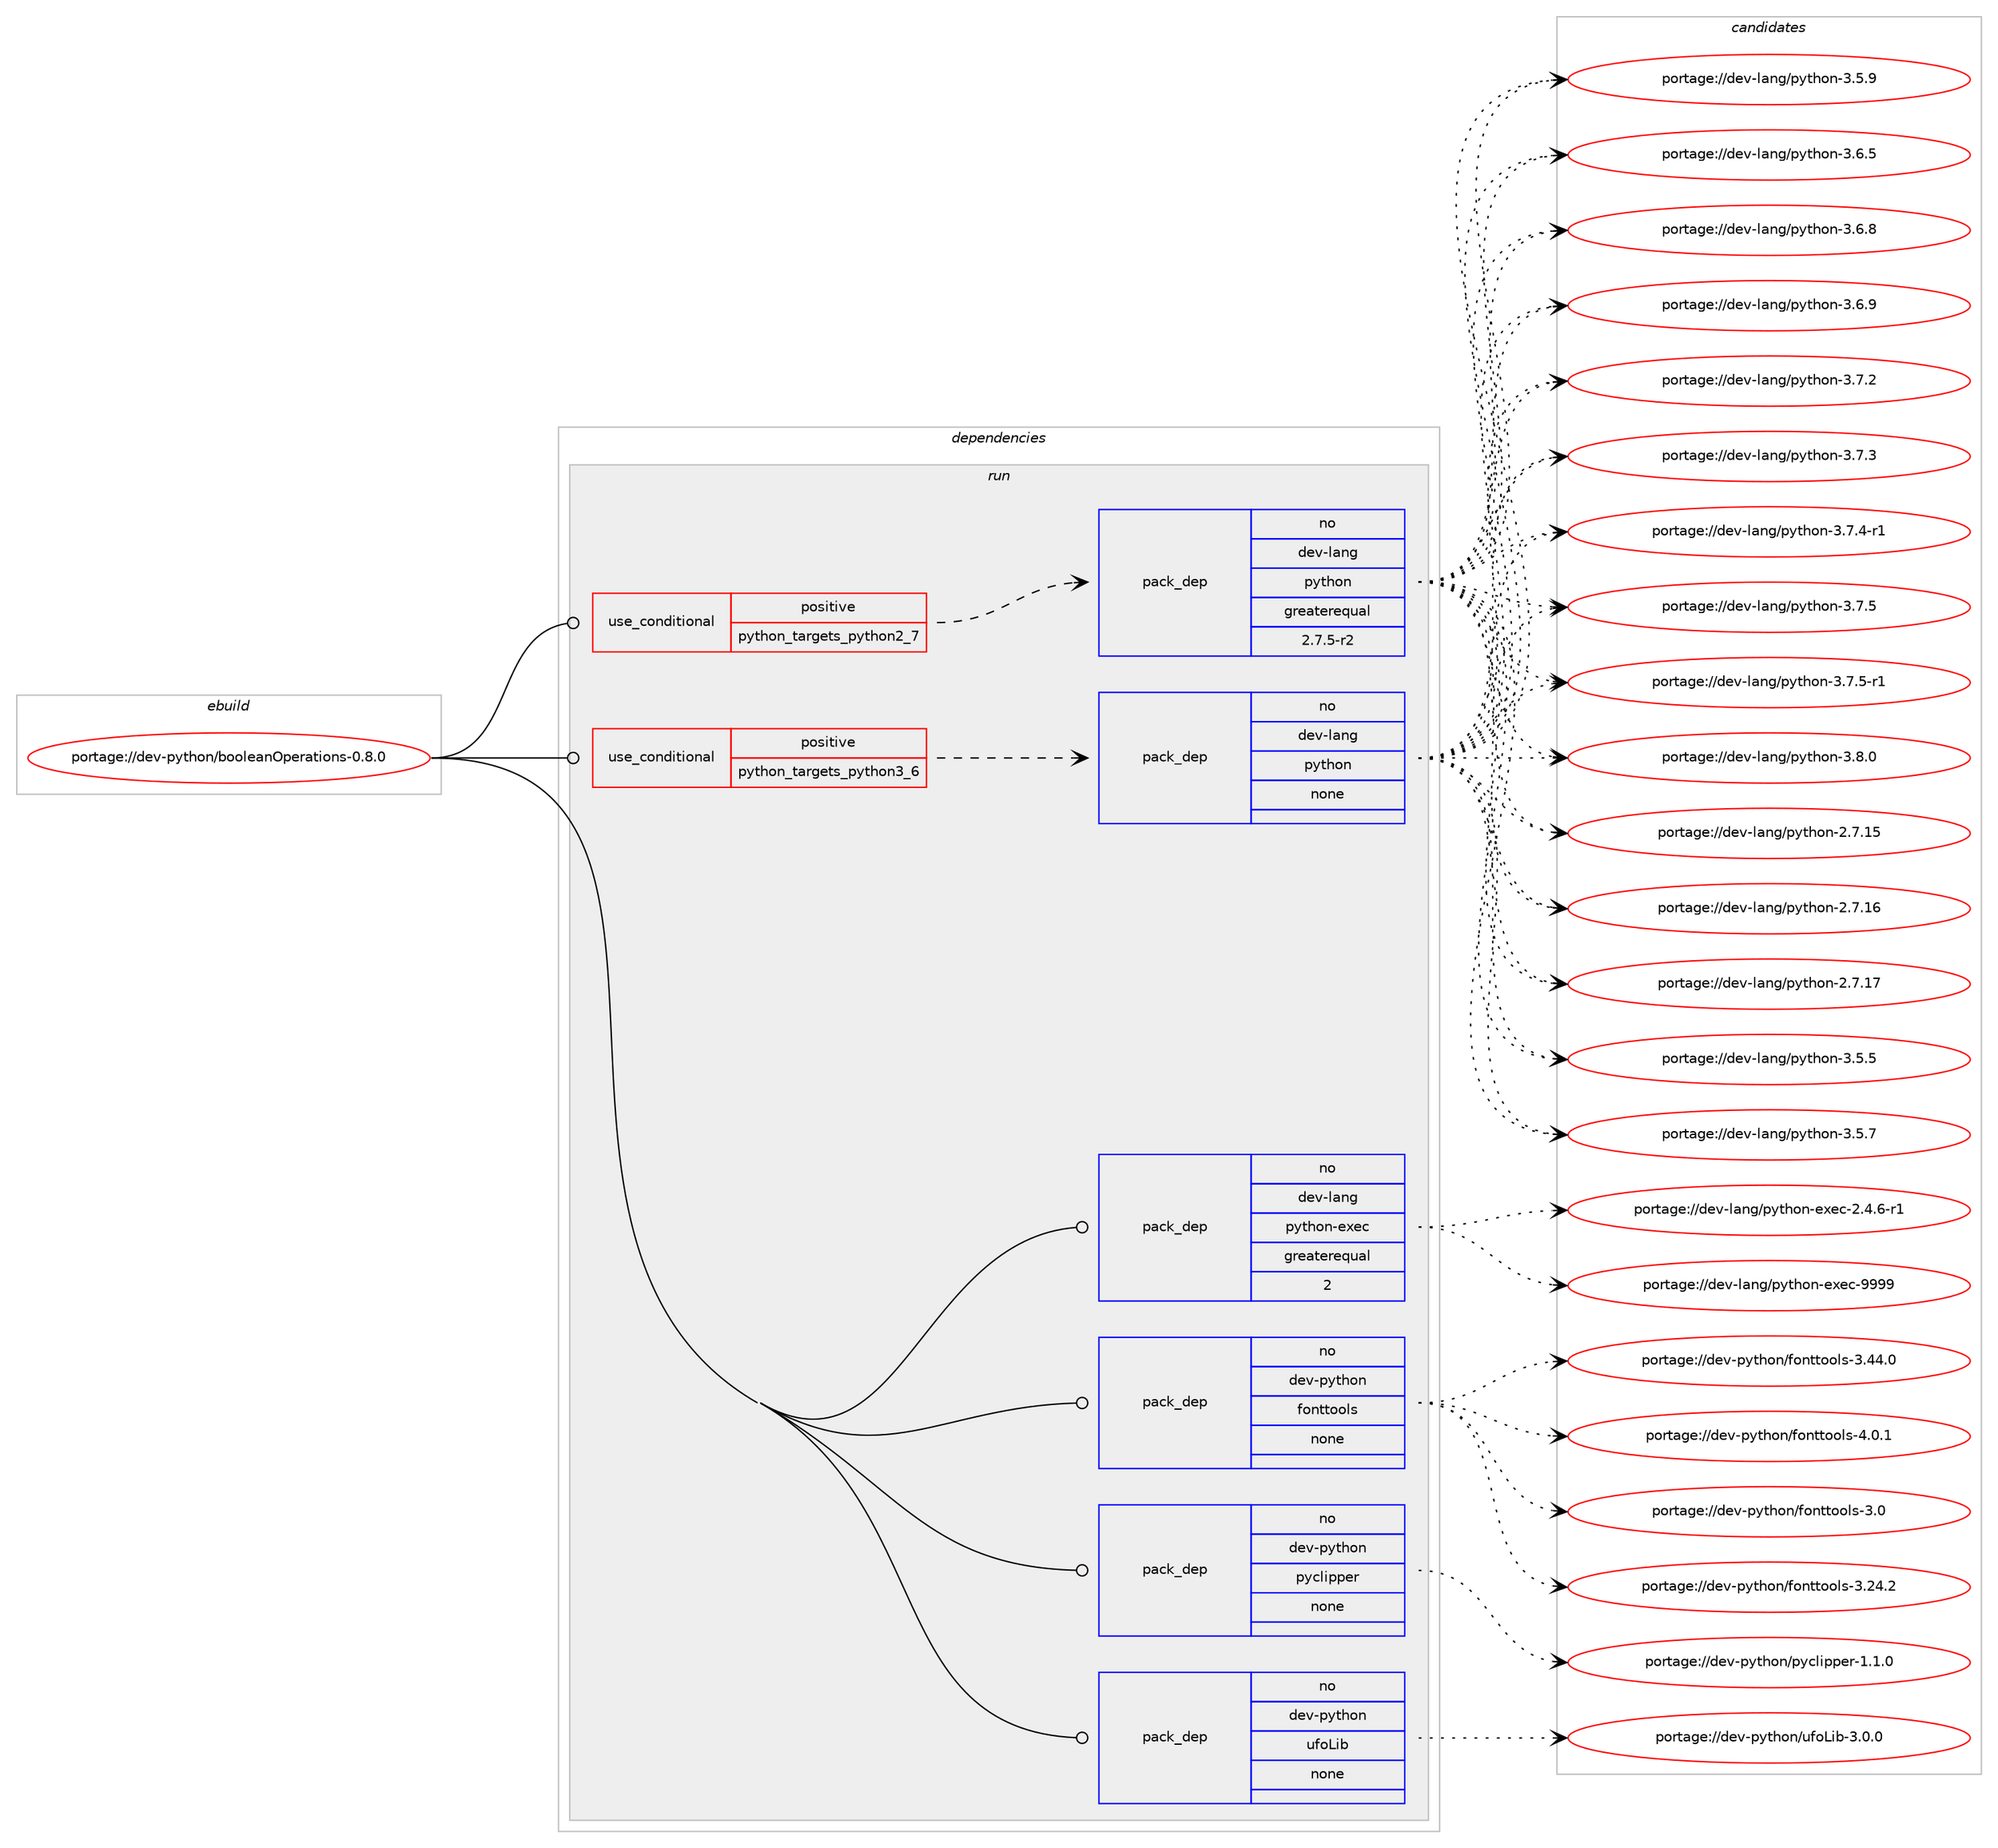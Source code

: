 digraph prolog {

# *************
# Graph options
# *************

newrank=true;
concentrate=true;
compound=true;
graph [rankdir=LR,fontname=Helvetica,fontsize=10,ranksep=1.5];#, ranksep=2.5, nodesep=0.2];
edge  [arrowhead=vee];
node  [fontname=Helvetica,fontsize=10];

# **********
# The ebuild
# **********

subgraph cluster_leftcol {
color=gray;
rank=same;
label=<<i>ebuild</i>>;
id [label="portage://dev-python/booleanOperations-0.8.0", color=red, width=4, href="../dev-python/booleanOperations-0.8.0.svg"];
}

# ****************
# The dependencies
# ****************

subgraph cluster_midcol {
color=gray;
label=<<i>dependencies</i>>;
subgraph cluster_compile {
fillcolor="#eeeeee";
style=filled;
label=<<i>compile</i>>;
}
subgraph cluster_compileandrun {
fillcolor="#eeeeee";
style=filled;
label=<<i>compile and run</i>>;
}
subgraph cluster_run {
fillcolor="#eeeeee";
style=filled;
label=<<i>run</i>>;
subgraph cond26334 {
dependency132260 [label=<<TABLE BORDER="0" CELLBORDER="1" CELLSPACING="0" CELLPADDING="4"><TR><TD ROWSPAN="3" CELLPADDING="10">use_conditional</TD></TR><TR><TD>positive</TD></TR><TR><TD>python_targets_python2_7</TD></TR></TABLE>>, shape=none, color=red];
subgraph pack102618 {
dependency132261 [label=<<TABLE BORDER="0" CELLBORDER="1" CELLSPACING="0" CELLPADDING="4" WIDTH="220"><TR><TD ROWSPAN="6" CELLPADDING="30">pack_dep</TD></TR><TR><TD WIDTH="110">no</TD></TR><TR><TD>dev-lang</TD></TR><TR><TD>python</TD></TR><TR><TD>greaterequal</TD></TR><TR><TD>2.7.5-r2</TD></TR></TABLE>>, shape=none, color=blue];
}
dependency132260:e -> dependency132261:w [weight=20,style="dashed",arrowhead="vee"];
}
id:e -> dependency132260:w [weight=20,style="solid",arrowhead="odot"];
subgraph cond26335 {
dependency132262 [label=<<TABLE BORDER="0" CELLBORDER="1" CELLSPACING="0" CELLPADDING="4"><TR><TD ROWSPAN="3" CELLPADDING="10">use_conditional</TD></TR><TR><TD>positive</TD></TR><TR><TD>python_targets_python3_6</TD></TR></TABLE>>, shape=none, color=red];
subgraph pack102619 {
dependency132263 [label=<<TABLE BORDER="0" CELLBORDER="1" CELLSPACING="0" CELLPADDING="4" WIDTH="220"><TR><TD ROWSPAN="6" CELLPADDING="30">pack_dep</TD></TR><TR><TD WIDTH="110">no</TD></TR><TR><TD>dev-lang</TD></TR><TR><TD>python</TD></TR><TR><TD>none</TD></TR><TR><TD></TD></TR></TABLE>>, shape=none, color=blue];
}
dependency132262:e -> dependency132263:w [weight=20,style="dashed",arrowhead="vee"];
}
id:e -> dependency132262:w [weight=20,style="solid",arrowhead="odot"];
subgraph pack102620 {
dependency132264 [label=<<TABLE BORDER="0" CELLBORDER="1" CELLSPACING="0" CELLPADDING="4" WIDTH="220"><TR><TD ROWSPAN="6" CELLPADDING="30">pack_dep</TD></TR><TR><TD WIDTH="110">no</TD></TR><TR><TD>dev-lang</TD></TR><TR><TD>python-exec</TD></TR><TR><TD>greaterequal</TD></TR><TR><TD>2</TD></TR></TABLE>>, shape=none, color=blue];
}
id:e -> dependency132264:w [weight=20,style="solid",arrowhead="odot"];
subgraph pack102621 {
dependency132265 [label=<<TABLE BORDER="0" CELLBORDER="1" CELLSPACING="0" CELLPADDING="4" WIDTH="220"><TR><TD ROWSPAN="6" CELLPADDING="30">pack_dep</TD></TR><TR><TD WIDTH="110">no</TD></TR><TR><TD>dev-python</TD></TR><TR><TD>fonttools</TD></TR><TR><TD>none</TD></TR><TR><TD></TD></TR></TABLE>>, shape=none, color=blue];
}
id:e -> dependency132265:w [weight=20,style="solid",arrowhead="odot"];
subgraph pack102622 {
dependency132266 [label=<<TABLE BORDER="0" CELLBORDER="1" CELLSPACING="0" CELLPADDING="4" WIDTH="220"><TR><TD ROWSPAN="6" CELLPADDING="30">pack_dep</TD></TR><TR><TD WIDTH="110">no</TD></TR><TR><TD>dev-python</TD></TR><TR><TD>pyclipper</TD></TR><TR><TD>none</TD></TR><TR><TD></TD></TR></TABLE>>, shape=none, color=blue];
}
id:e -> dependency132266:w [weight=20,style="solid",arrowhead="odot"];
subgraph pack102623 {
dependency132267 [label=<<TABLE BORDER="0" CELLBORDER="1" CELLSPACING="0" CELLPADDING="4" WIDTH="220"><TR><TD ROWSPAN="6" CELLPADDING="30">pack_dep</TD></TR><TR><TD WIDTH="110">no</TD></TR><TR><TD>dev-python</TD></TR><TR><TD>ufoLib</TD></TR><TR><TD>none</TD></TR><TR><TD></TD></TR></TABLE>>, shape=none, color=blue];
}
id:e -> dependency132267:w [weight=20,style="solid",arrowhead="odot"];
}
}

# **************
# The candidates
# **************

subgraph cluster_choices {
rank=same;
color=gray;
label=<<i>candidates</i>>;

subgraph choice102618 {
color=black;
nodesep=1;
choiceportage10010111845108971101034711212111610411111045504655464953 [label="portage://dev-lang/python-2.7.15", color=red, width=4,href="../dev-lang/python-2.7.15.svg"];
choiceportage10010111845108971101034711212111610411111045504655464954 [label="portage://dev-lang/python-2.7.16", color=red, width=4,href="../dev-lang/python-2.7.16.svg"];
choiceportage10010111845108971101034711212111610411111045504655464955 [label="portage://dev-lang/python-2.7.17", color=red, width=4,href="../dev-lang/python-2.7.17.svg"];
choiceportage100101118451089711010347112121116104111110455146534653 [label="portage://dev-lang/python-3.5.5", color=red, width=4,href="../dev-lang/python-3.5.5.svg"];
choiceportage100101118451089711010347112121116104111110455146534655 [label="portage://dev-lang/python-3.5.7", color=red, width=4,href="../dev-lang/python-3.5.7.svg"];
choiceportage100101118451089711010347112121116104111110455146534657 [label="portage://dev-lang/python-3.5.9", color=red, width=4,href="../dev-lang/python-3.5.9.svg"];
choiceportage100101118451089711010347112121116104111110455146544653 [label="portage://dev-lang/python-3.6.5", color=red, width=4,href="../dev-lang/python-3.6.5.svg"];
choiceportage100101118451089711010347112121116104111110455146544656 [label="portage://dev-lang/python-3.6.8", color=red, width=4,href="../dev-lang/python-3.6.8.svg"];
choiceportage100101118451089711010347112121116104111110455146544657 [label="portage://dev-lang/python-3.6.9", color=red, width=4,href="../dev-lang/python-3.6.9.svg"];
choiceportage100101118451089711010347112121116104111110455146554650 [label="portage://dev-lang/python-3.7.2", color=red, width=4,href="../dev-lang/python-3.7.2.svg"];
choiceportage100101118451089711010347112121116104111110455146554651 [label="portage://dev-lang/python-3.7.3", color=red, width=4,href="../dev-lang/python-3.7.3.svg"];
choiceportage1001011184510897110103471121211161041111104551465546524511449 [label="portage://dev-lang/python-3.7.4-r1", color=red, width=4,href="../dev-lang/python-3.7.4-r1.svg"];
choiceportage100101118451089711010347112121116104111110455146554653 [label="portage://dev-lang/python-3.7.5", color=red, width=4,href="../dev-lang/python-3.7.5.svg"];
choiceportage1001011184510897110103471121211161041111104551465546534511449 [label="portage://dev-lang/python-3.7.5-r1", color=red, width=4,href="../dev-lang/python-3.7.5-r1.svg"];
choiceportage100101118451089711010347112121116104111110455146564648 [label="portage://dev-lang/python-3.8.0", color=red, width=4,href="../dev-lang/python-3.8.0.svg"];
dependency132261:e -> choiceportage10010111845108971101034711212111610411111045504655464953:w [style=dotted,weight="100"];
dependency132261:e -> choiceportage10010111845108971101034711212111610411111045504655464954:w [style=dotted,weight="100"];
dependency132261:e -> choiceportage10010111845108971101034711212111610411111045504655464955:w [style=dotted,weight="100"];
dependency132261:e -> choiceportage100101118451089711010347112121116104111110455146534653:w [style=dotted,weight="100"];
dependency132261:e -> choiceportage100101118451089711010347112121116104111110455146534655:w [style=dotted,weight="100"];
dependency132261:e -> choiceportage100101118451089711010347112121116104111110455146534657:w [style=dotted,weight="100"];
dependency132261:e -> choiceportage100101118451089711010347112121116104111110455146544653:w [style=dotted,weight="100"];
dependency132261:e -> choiceportage100101118451089711010347112121116104111110455146544656:w [style=dotted,weight="100"];
dependency132261:e -> choiceportage100101118451089711010347112121116104111110455146544657:w [style=dotted,weight="100"];
dependency132261:e -> choiceportage100101118451089711010347112121116104111110455146554650:w [style=dotted,weight="100"];
dependency132261:e -> choiceportage100101118451089711010347112121116104111110455146554651:w [style=dotted,weight="100"];
dependency132261:e -> choiceportage1001011184510897110103471121211161041111104551465546524511449:w [style=dotted,weight="100"];
dependency132261:e -> choiceportage100101118451089711010347112121116104111110455146554653:w [style=dotted,weight="100"];
dependency132261:e -> choiceportage1001011184510897110103471121211161041111104551465546534511449:w [style=dotted,weight="100"];
dependency132261:e -> choiceportage100101118451089711010347112121116104111110455146564648:w [style=dotted,weight="100"];
}
subgraph choice102619 {
color=black;
nodesep=1;
choiceportage10010111845108971101034711212111610411111045504655464953 [label="portage://dev-lang/python-2.7.15", color=red, width=4,href="../dev-lang/python-2.7.15.svg"];
choiceportage10010111845108971101034711212111610411111045504655464954 [label="portage://dev-lang/python-2.7.16", color=red, width=4,href="../dev-lang/python-2.7.16.svg"];
choiceportage10010111845108971101034711212111610411111045504655464955 [label="portage://dev-lang/python-2.7.17", color=red, width=4,href="../dev-lang/python-2.7.17.svg"];
choiceportage100101118451089711010347112121116104111110455146534653 [label="portage://dev-lang/python-3.5.5", color=red, width=4,href="../dev-lang/python-3.5.5.svg"];
choiceportage100101118451089711010347112121116104111110455146534655 [label="portage://dev-lang/python-3.5.7", color=red, width=4,href="../dev-lang/python-3.5.7.svg"];
choiceportage100101118451089711010347112121116104111110455146534657 [label="portage://dev-lang/python-3.5.9", color=red, width=4,href="../dev-lang/python-3.5.9.svg"];
choiceportage100101118451089711010347112121116104111110455146544653 [label="portage://dev-lang/python-3.6.5", color=red, width=4,href="../dev-lang/python-3.6.5.svg"];
choiceportage100101118451089711010347112121116104111110455146544656 [label="portage://dev-lang/python-3.6.8", color=red, width=4,href="../dev-lang/python-3.6.8.svg"];
choiceportage100101118451089711010347112121116104111110455146544657 [label="portage://dev-lang/python-3.6.9", color=red, width=4,href="../dev-lang/python-3.6.9.svg"];
choiceportage100101118451089711010347112121116104111110455146554650 [label="portage://dev-lang/python-3.7.2", color=red, width=4,href="../dev-lang/python-3.7.2.svg"];
choiceportage100101118451089711010347112121116104111110455146554651 [label="portage://dev-lang/python-3.7.3", color=red, width=4,href="../dev-lang/python-3.7.3.svg"];
choiceportage1001011184510897110103471121211161041111104551465546524511449 [label="portage://dev-lang/python-3.7.4-r1", color=red, width=4,href="../dev-lang/python-3.7.4-r1.svg"];
choiceportage100101118451089711010347112121116104111110455146554653 [label="portage://dev-lang/python-3.7.5", color=red, width=4,href="../dev-lang/python-3.7.5.svg"];
choiceportage1001011184510897110103471121211161041111104551465546534511449 [label="portage://dev-lang/python-3.7.5-r1", color=red, width=4,href="../dev-lang/python-3.7.5-r1.svg"];
choiceportage100101118451089711010347112121116104111110455146564648 [label="portage://dev-lang/python-3.8.0", color=red, width=4,href="../dev-lang/python-3.8.0.svg"];
dependency132263:e -> choiceportage10010111845108971101034711212111610411111045504655464953:w [style=dotted,weight="100"];
dependency132263:e -> choiceportage10010111845108971101034711212111610411111045504655464954:w [style=dotted,weight="100"];
dependency132263:e -> choiceportage10010111845108971101034711212111610411111045504655464955:w [style=dotted,weight="100"];
dependency132263:e -> choiceportage100101118451089711010347112121116104111110455146534653:w [style=dotted,weight="100"];
dependency132263:e -> choiceportage100101118451089711010347112121116104111110455146534655:w [style=dotted,weight="100"];
dependency132263:e -> choiceportage100101118451089711010347112121116104111110455146534657:w [style=dotted,weight="100"];
dependency132263:e -> choiceportage100101118451089711010347112121116104111110455146544653:w [style=dotted,weight="100"];
dependency132263:e -> choiceportage100101118451089711010347112121116104111110455146544656:w [style=dotted,weight="100"];
dependency132263:e -> choiceportage100101118451089711010347112121116104111110455146544657:w [style=dotted,weight="100"];
dependency132263:e -> choiceportage100101118451089711010347112121116104111110455146554650:w [style=dotted,weight="100"];
dependency132263:e -> choiceportage100101118451089711010347112121116104111110455146554651:w [style=dotted,weight="100"];
dependency132263:e -> choiceportage1001011184510897110103471121211161041111104551465546524511449:w [style=dotted,weight="100"];
dependency132263:e -> choiceportage100101118451089711010347112121116104111110455146554653:w [style=dotted,weight="100"];
dependency132263:e -> choiceportage1001011184510897110103471121211161041111104551465546534511449:w [style=dotted,weight="100"];
dependency132263:e -> choiceportage100101118451089711010347112121116104111110455146564648:w [style=dotted,weight="100"];
}
subgraph choice102620 {
color=black;
nodesep=1;
choiceportage10010111845108971101034711212111610411111045101120101994550465246544511449 [label="portage://dev-lang/python-exec-2.4.6-r1", color=red, width=4,href="../dev-lang/python-exec-2.4.6-r1.svg"];
choiceportage10010111845108971101034711212111610411111045101120101994557575757 [label="portage://dev-lang/python-exec-9999", color=red, width=4,href="../dev-lang/python-exec-9999.svg"];
dependency132264:e -> choiceportage10010111845108971101034711212111610411111045101120101994550465246544511449:w [style=dotted,weight="100"];
dependency132264:e -> choiceportage10010111845108971101034711212111610411111045101120101994557575757:w [style=dotted,weight="100"];
}
subgraph choice102621 {
color=black;
nodesep=1;
choiceportage100101118451121211161041111104710211111011611611111110811545514648 [label="portage://dev-python/fonttools-3.0", color=red, width=4,href="../dev-python/fonttools-3.0.svg"];
choiceportage100101118451121211161041111104710211111011611611111110811545514650524650 [label="portage://dev-python/fonttools-3.24.2", color=red, width=4,href="../dev-python/fonttools-3.24.2.svg"];
choiceportage100101118451121211161041111104710211111011611611111110811545514652524648 [label="portage://dev-python/fonttools-3.44.0", color=red, width=4,href="../dev-python/fonttools-3.44.0.svg"];
choiceportage1001011184511212111610411111047102111110116116111111108115455246484649 [label="portage://dev-python/fonttools-4.0.1", color=red, width=4,href="../dev-python/fonttools-4.0.1.svg"];
dependency132265:e -> choiceportage100101118451121211161041111104710211111011611611111110811545514648:w [style=dotted,weight="100"];
dependency132265:e -> choiceportage100101118451121211161041111104710211111011611611111110811545514650524650:w [style=dotted,weight="100"];
dependency132265:e -> choiceportage100101118451121211161041111104710211111011611611111110811545514652524648:w [style=dotted,weight="100"];
dependency132265:e -> choiceportage1001011184511212111610411111047102111110116116111111108115455246484649:w [style=dotted,weight="100"];
}
subgraph choice102622 {
color=black;
nodesep=1;
choiceportage100101118451121211161041111104711212199108105112112101114454946494648 [label="portage://dev-python/pyclipper-1.1.0", color=red, width=4,href="../dev-python/pyclipper-1.1.0.svg"];
dependency132266:e -> choiceportage100101118451121211161041111104711212199108105112112101114454946494648:w [style=dotted,weight="100"];
}
subgraph choice102623 {
color=black;
nodesep=1;
choiceportage10010111845112121116104111110471171021117610598455146484648 [label="portage://dev-python/ufoLib-3.0.0", color=red, width=4,href="../dev-python/ufoLib-3.0.0.svg"];
dependency132267:e -> choiceportage10010111845112121116104111110471171021117610598455146484648:w [style=dotted,weight="100"];
}
}

}
